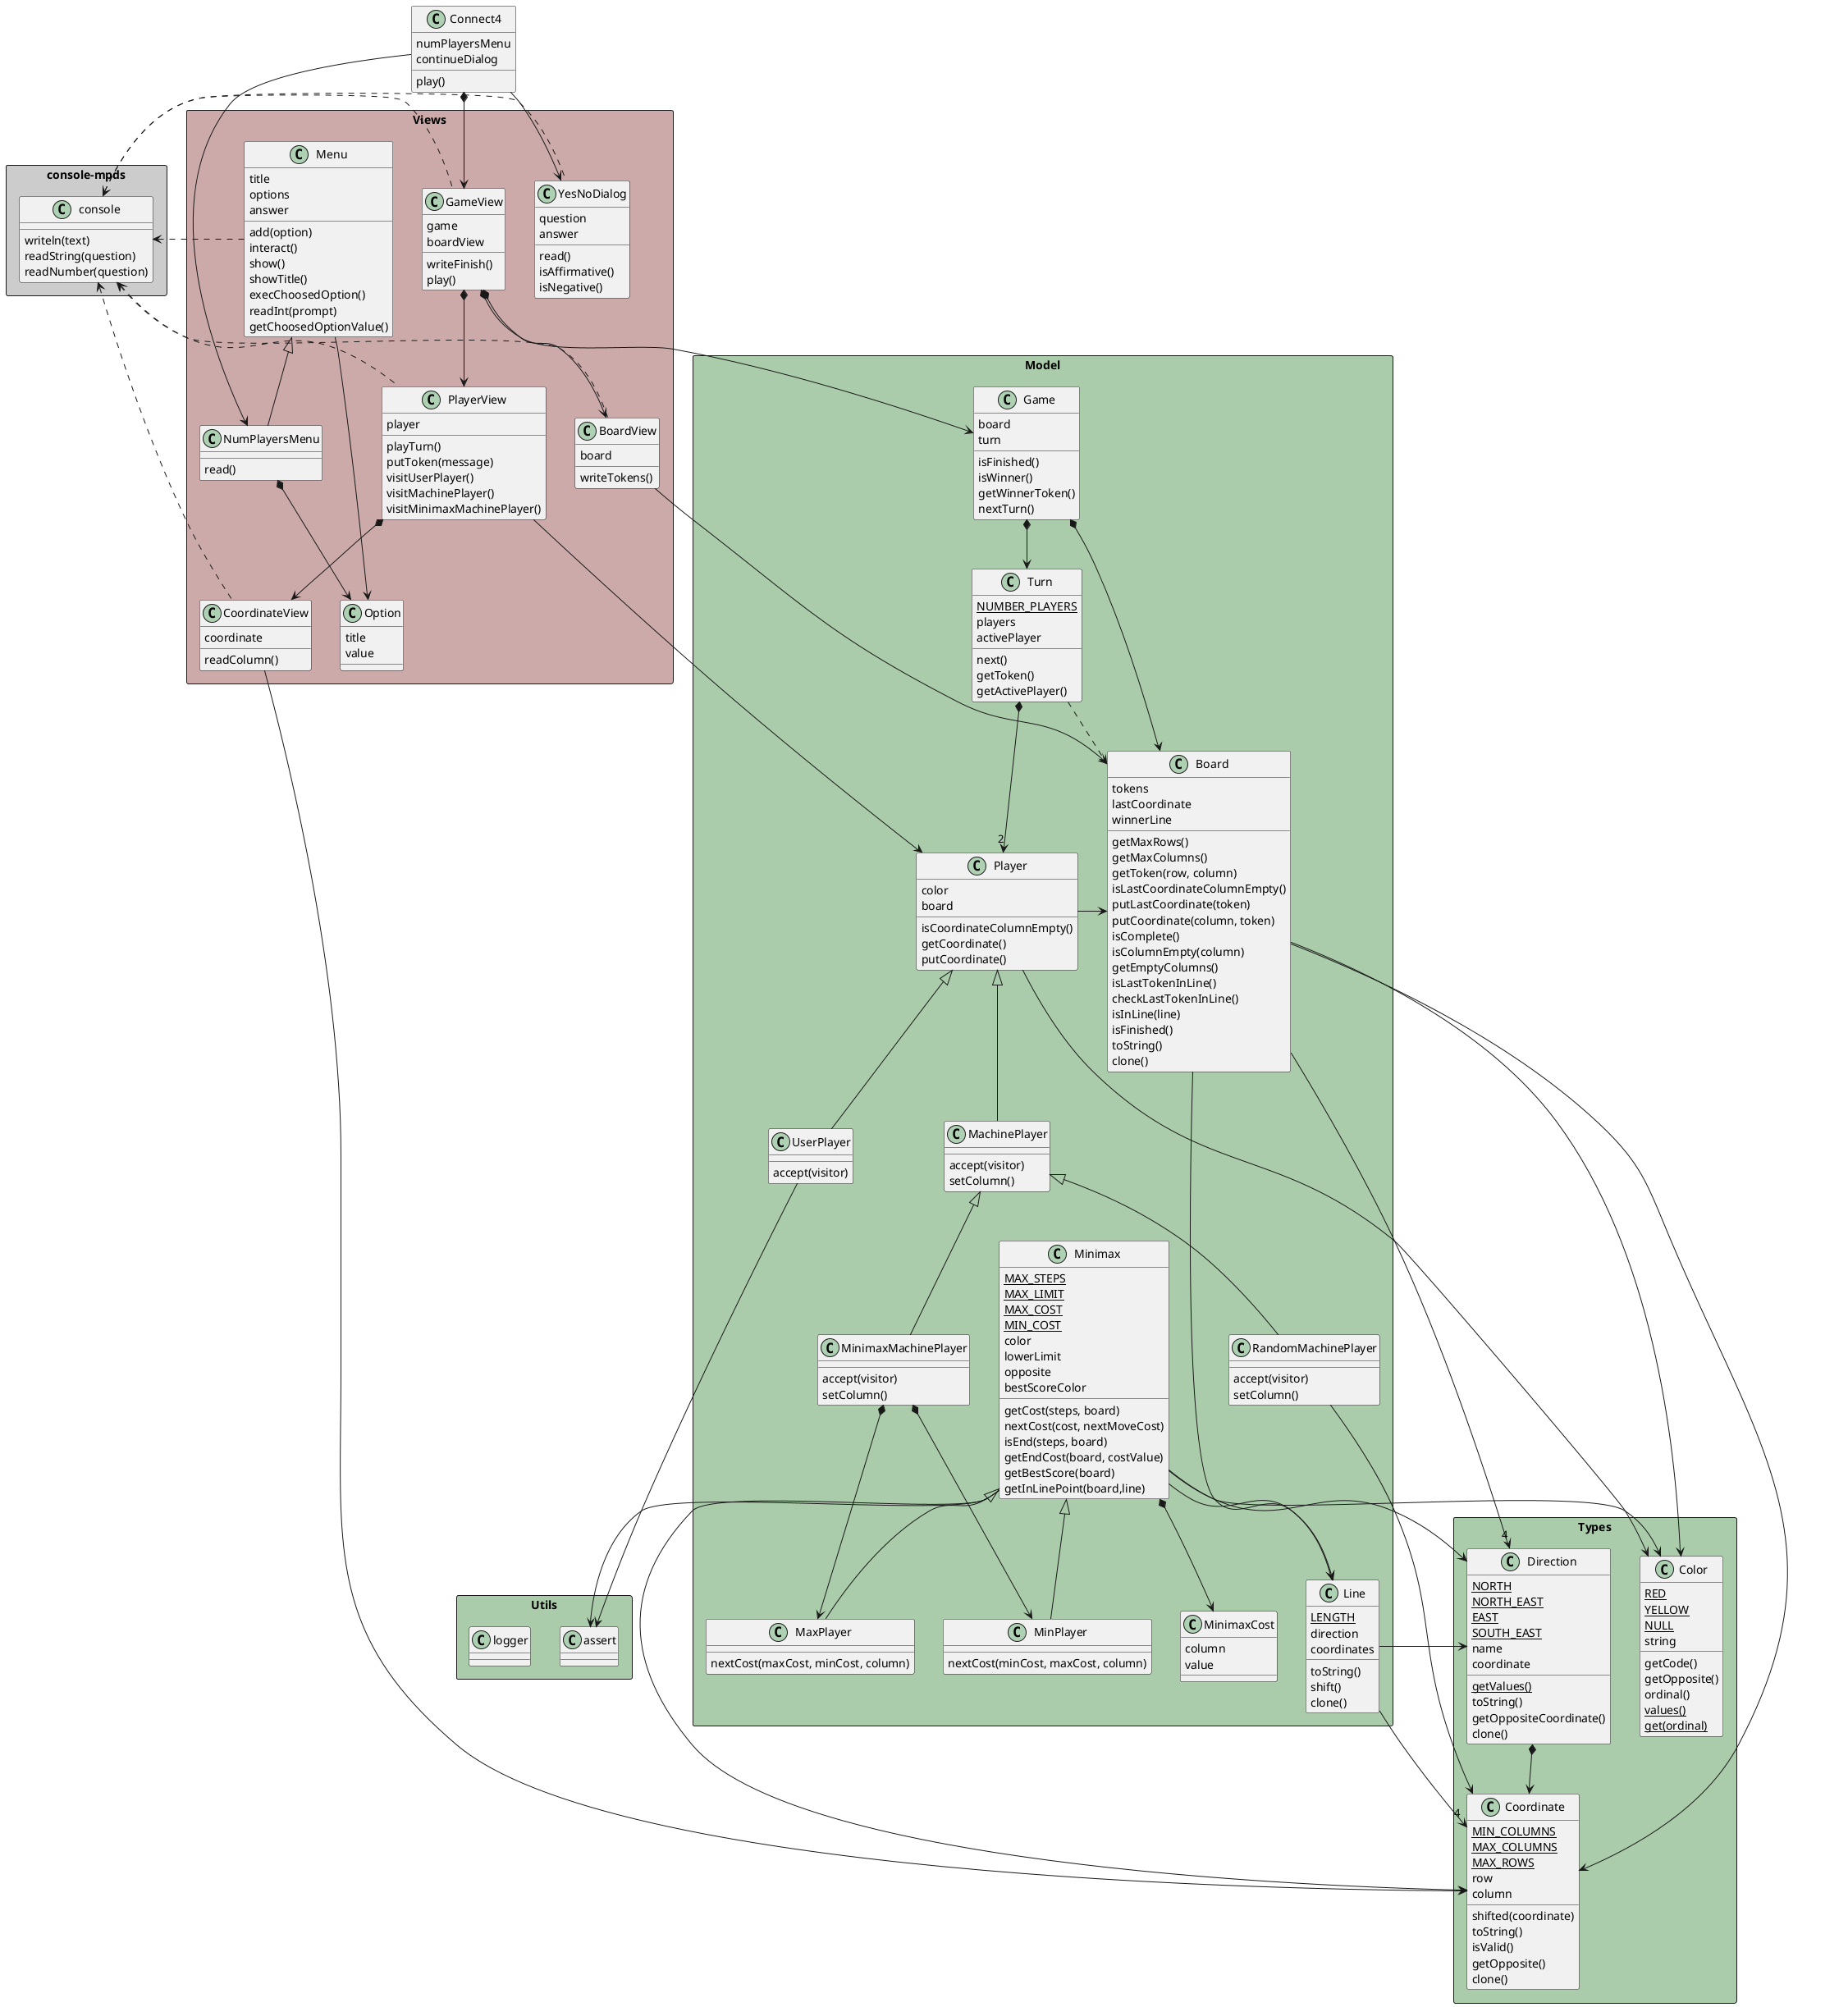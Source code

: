 @startuml connect4_constructorFunction_classdiagram

package "console-mpds" <<Rectangle>> #ccc {
    class console {
        writeln(text)
        readString(question)
        readNumber(question)
    }
}

package "Utils" <<Rectangle>> #aca {
    class assert
    class logger
}   

package "Types" <<Rectangle>> #aca {
    class Coordinate {
        {static} MIN_COLUMNS
        {static} MAX_COLUMNS
        {static} MAX_ROWS
        row
        column
        shifted(coordinate)
        toString()
        isValid()
        getOpposite()
        clone()
    }

    class Direction {
        {static} NORTH
        {static} NORTH_EAST
        {static} EAST
        {static} SOUTH_EAST
        name
        coordinate
        {static} getValues()
        toString()
        getOppositeCoordinate()
        clone()
    }

    class Color {
        {static} RED
        {static} YELLOW
        {static} NULL
        string
        getCode()
        getOpposite()
        ordinal()
        {static} values()
        {static} get(ordinal)
    }    
}

package "Model" <<Rectangle>> #aca {
    class Line {
        {static} LENGTH
        direction
        coordinates
        toString()
        shift()
        clone()
    }

    class Board {
        tokens
        lastCoordinate
        winnerLine
        getMaxRows()
        getMaxColumns()
        getToken(row, column)
        isLastCoordinateColumnEmpty()
        putLastCoordinate(token)
        putCoordinate(column, token)
        isComplete()
        isColumnEmpty(column)
        getEmptyColumns()
        isLastTokenInLine()
        checkLastTokenInLine()
        isInLine(line)
        isFinished()
        toString()
        clone()
    }

    class Player{
        color
        board
        isCoordinateColumnEmpty()
        getCoordinate()
        putCoordinate()
    }

    class UserPlayer extends Player{
        accept(visitor) 
    }

    class MachinePlayer extends Player{
        accept(visitor)
        setColumn()
    }    

    class RandomMachinePlayer extends MachinePlayer{
        accept(visitor)    
        setColumn()
    }  

    class MinimaxMachinePlayer extends MachinePlayer{
        accept(visitor)
        setColumn()
    }  

    class Minimax {
        {static} MAX_STEPS
        {static} MAX_LIMIT 
        {static} MAX_COST 
        {static} MIN_COST
        color
        lowerLimit
        opposite
        bestScoreColor
        getCost(steps, board)
        nextCost(cost, nextMoveCost)
        isEnd(steps, board)
        getEndCost(board, costValue)
        getBestScore(board)
        getInLinePoint(board,line)
    }

    class MaxPlayer extends Minimax {
        nextCost(maxCost, minCost, column)
    }

    class MinPlayer extends Minimax {
        nextCost(minCost, maxCost, column)
    }

    class MinimaxCost {
        column
        value
    }

    class Turn{
        {static} NUMBER_PLAYERS
        players
        activePlayer
        next()
        getToken()
        getActivePlayer()
    }

    class Game {
        board
        turn
        isFinished()
        isWinner()
        getWinnerToken()
        nextTurn()
    }
}

package "Views" <<Rectangle>> #caa {
    class CoordinateView {
        coordinate
        readColumn()
    }

    class BoardView{
        board
        writeTokens()
    }

    class PlayerView {
        player
        playTurn()
        putToken(message)
        visitUserPlayer()
        visitMachinePlayer()
        visitMinimaxMachinePlayer()
    }

    class GameView {
        game
        boardView
        writeFinish()
        play()
    }

    class YesNoDialog {
        question
        answer
        read()
        isAffirmative()
        isNegative()
    }

    class Option {
        title
        value
    }

    class Menu {
        title
        options
        answer
        add(option)
        interact()
        show()
        showTitle()
        execChoosedOption()
        readInt(prompt)
        getChoosedOptionValue()
    }

    class NumPlayersMenu extends Menu {
        read()
    }
}

class Connect4 {
    numPlayersMenu
    continueDialog
    play()
}

Direction *-down-> Coordinate

Line -down-> "4" Coordinate
Line -down-> Direction

Board -down-> Coordinate
Board -down-> "4" Direction
Board -down-> Line
Board -down-> Color

Player -down-> Color
Player -r-> Board

RandomMachinePlayer --> Coordinate

MinimaxMachinePlayer *-d-> MaxPlayer
MinimaxMachinePlayer *-d-> MinPlayer

Minimax -d-> Line
Minimax -d-> Coordinate
Minimax -d-> Direction
Minimax -d-> Color
Minimax *-d-> MinimaxCost
Minimax --> assert

UserPlayer --> assert

Turn *-down-> "2" Player
Turn .-> Board

Game *-down-> Board
Game *-down-> Turn

CoordinateView -> Coordinate

BoardView -down-> Board

PlayerView -down-> Player
PlayerView *-down-> CoordinateView

GameView *-down-> Game
GameView *-down-> BoardView
GameView *-down-> PlayerView

Connect4 -down-> YesNoDialog
Connect4 -down-> NumPlayersMenu
Connect4 *-down-> GameView

Menu --> Option
NumPlayersMenu *-down-> Option

YesNoDialog .-l-> console
GameView .-l-> console
BoardView .-l-> console
PlayerView .-l-> console
CoordinateView .-l-> console
Menu .-down-> console

@enduml